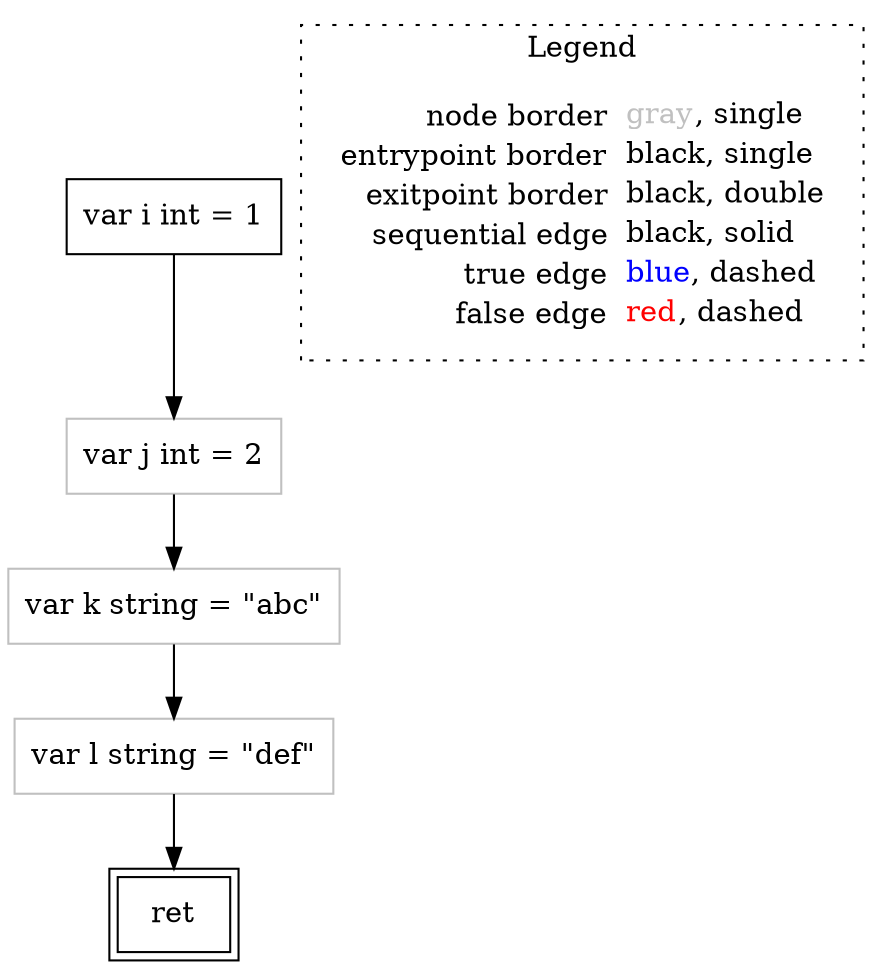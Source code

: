 digraph {
	"node0" [shape="rect",color="black",label=<var i int = 1>];
	"node1" [shape="rect",color="gray",label=<var k string = &quot;abc&quot;>];
	"node2" [shape="rect",color="gray",label=<var l string = &quot;def&quot;>];
	"node3" [shape="rect",color="gray",label=<var j int = 2>];
	"node4" [shape="rect",color="black",peripheries="2",label=<ret>];
	"node1" -> "node2" [color="black"];
	"node2" -> "node4" [color="black"];
	"node3" -> "node1" [color="black"];
	"node0" -> "node3" [color="black"];
subgraph cluster_legend {
	label="Legend";
	style=dotted;
	node [shape=plaintext];
	"legend" [label=<<table border="0" cellpadding="2" cellspacing="0" cellborder="0"><tr><td align="right">node border&nbsp;</td><td align="left"><font color="gray">gray</font>, single</td></tr><tr><td align="right">entrypoint border&nbsp;</td><td align="left"><font color="black">black</font>, single</td></tr><tr><td align="right">exitpoint border&nbsp;</td><td align="left"><font color="black">black</font>, double</td></tr><tr><td align="right">sequential edge&nbsp;</td><td align="left"><font color="black">black</font>, solid</td></tr><tr><td align="right">true edge&nbsp;</td><td align="left"><font color="blue">blue</font>, dashed</td></tr><tr><td align="right">false edge&nbsp;</td><td align="left"><font color="red">red</font>, dashed</td></tr></table>>];
}

}
